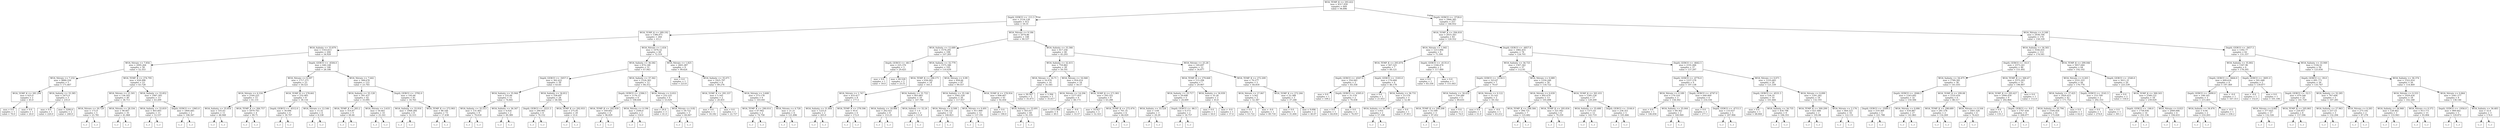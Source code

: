 digraph Tree {
node [shape=box] ;
0 [label="WOA_TEMP_K <= 293.422\nmse = 4317.939\nsamples = 669\nvalue = 94.896"] ;
1 [label="Depth_GEBCO <= -111.5\nmse = 2124.128\nsamples = 412\nvalue = 59.31"] ;
0 -> 1 [labeldistance=2.5, labelangle=45, headlabel="True"] ;
2 [label="WOA_TEMP_K <= 289.192\nmse = 1386.971\nsamples = 264\nvalue = 43.2"] ;
1 -> 2 ;
3 [label="WOA_Salinity <= 33.879\nmse = 1163.613\nsamples = 204\nvalue = 34.928"] ;
2 -> 3 ;
4 [label="WOA_Nitrate <= 7.856\nmse = 2095.264\nsamples = 58\nvalue = 52.353"] ;
3 -> 4 ;
5 [label="WOA_Nitrate <= 7.232\nmse = 9880.556\nsamples = 5\nvalue = 171.667"] ;
4 -> 5 ;
6 [label="WOA_TEMP_K <= 281.294\nmse = 625.0\nsamples = 2\nvalue = 45.0"] ;
5 -> 6 ;
7 [label="mse = 0.0\nsamples = 1\nvalue = 70.0"] ;
6 -> 7 ;
8 [label="mse = 0.0\nsamples = 1\nvalue = 20.0"] ;
6 -> 8 ;
9 [label="WOA_Salinity <= 33.385\nmse = 2475.0\nsamples = 3\nvalue = 235.0"] ;
5 -> 9 ;
10 [label="mse = 0.0\nsamples = 1\nvalue = 220.0"] ;
9 -> 10 ;
11 [label="mse = 3200.0\nsamples = 2\nvalue = 240.0"] ;
9 -> 11 ;
12 [label="WOA_TEMP_K <= 274.795\nmse = 428.998\nsamples = 53\nvalue = 43.728"] ;
4 -> 12 ;
13 [label="WOA_Nitrate <= 21.501\nmse = 136.502\nsamples = 40\nvalue = 38.711"] ;
12 -> 13 ;
14 [label="WOA_Nitrate <= 20.729\nmse = 172.9\nsamples = 5\nvalue = 23.781"] ;
13 -> 14 ;
15 [label="(...)"] ;
14 -> 15 ;
20 [label="(...)"] ;
14 -> 20 ;
23 [label="WOA_Nitrate <= 28.334\nmse = 90.007\nsamples = 35\nvalue = 41.068"] ;
13 -> 23 ;
24 [label="(...)"] ;
23 -> 24 ;
79 [label="(...)"] ;
23 -> 79 ;
82 [label="WOA_Salinity <= 33.852\nmse = 1087.305\nsamples = 13\nvalue = 63.209"] ;
12 -> 82 ;
83 [label="WOA_Salinity <= 33.819\nmse = 403.493\nsamples = 11\nvalue = 53.537"] ;
82 -> 83 ;
84 [label="(...)"] ;
83 -> 84 ;
99 [label="(...)"] ;
83 -> 99 ;
104 [label="Depth_GEBCO <= -1965.0\nmse = 1804.445\nsamples = 2\nvalue = 108.347"] ;
82 -> 104 ;
105 [label="(...)"] ;
104 -> 105 ;
106 [label="(...)"] ;
104 -> 106 ;
107 [label="Depth_GEBCO <= -4504.0\nmse = 640.148\nsamples = 146\nvalue = 28.186"] ;
3 -> 107 ;
108 [label="WOA_Nitrate <= 8.597\nmse = 1717.371\nsamples = 23\nvalue = 50.521"] ;
107 -> 108 ;
109 [label="WOA_Nitrate <= 6.334\nmse = 2160.225\nsamples = 15\nvalue = 61.131"] ;
108 -> 109 ;
110 [label="WOA_Salinity <= 35.854\nmse = 335.63\nsamples = 11\nvalue = 48.948"] ;
109 -> 110 ;
111 [label="(...)"] ;
110 -> 111 ;
128 [label="(...)"] ;
110 -> 128 ;
129 [label="WOA_TEMP_K <= 284.757\nmse = 5979.743\nsamples = 4\nvalue = 99.71"] ;
109 -> 129 ;
130 [label="(...)"] ;
129 -> 130 ;
131 [label="(...)"] ;
129 -> 131 ;
136 [label="WOA_TEMP_K <= 278.661\nmse = 232.905\nsamples = 8\nvalue = 30.116"] ;
108 -> 136 ;
137 [label="Depth_GEBCO <= -4512.0\nmse = 30.696\nsamples = 4\nvalue = 39.707"] ;
136 -> 137 ;
138 [label="(...)"] ;
137 -> 138 ;
143 [label="(...)"] ;
137 -> 143 ;
144 [label="WOA_Nitrate <= 12.546\nmse = 15.32\nsamples = 4\nvalue = 8.538"] ;
136 -> 144 ;
145 [label="(...)"] ;
144 -> 145 ;
150 [label="(...)"] ;
144 -> 150 ;
151 [label="WOA_Nitrate <= 7.642\nmse = 308.678\nsamples = 123\nvalue = 23.765"] ;
107 -> 151 ;
152 [label="WOA_Salinity <= 35.128\nmse = 391.437\nsamples = 42\nvalue = 33.095"] ;
151 -> 152 ;
153 [label="WOA_TEMP_K <= 283.2\nmse = 314.87\nsamples = 9\nvalue = 69.46"] ;
152 -> 153 ;
154 [label="(...)"] ;
153 -> 154 ;
163 [label="(...)"] ;
153 -> 163 ;
170 [label="WOA_Nitrate <= 3.633\nmse = 56.661\nsamples = 33\nvalue = 25.161"] ;
152 -> 170 ;
171 [label="(...)"] ;
170 -> 171 ;
198 [label="(...)"] ;
170 -> 198 ;
207 [label="Depth_GEBCO <= -3782.0\nmse = 192.66\nsamples = 81\nvalue = 18.765"] ;
151 -> 207 ;
208 [label="WOA_Salinity <= 33.916\nmse = 1068.284\nsamples = 8\nvalue = 32.515"] ;
207 -> 208 ;
209 [label="(...)"] ;
208 -> 209 ;
210 [label="(...)"] ;
208 -> 210 ;
223 [label="WOA_TEMP_K <= 272.903\nmse = 88.166\nsamples = 73\nvalue = 17.438"] ;
207 -> 223 ;
224 [label="(...)"] ;
223 -> 224 ;
229 [label="(...)"] ;
223 -> 229 ;
330 [label="WOA_Nitrate <= 1.654\nmse = 1076.52\nsamples = 60\nvalue = 72.519"] ;
2 -> 330 ;
331 [label="WOA_Salinity <= 36.582\nmse = 674.148\nsamples = 51\nvalue = 67.943"] ;
330 -> 331 ;
332 [label="Depth_GEBCO <= -5057.5\nmse = 362.422\nsamples = 39\nvalue = 63.65"] ;
331 -> 332 ;
333 [label="WOA_Salinity <= 35.944\nmse = 232.84\nsamples = 11\nvalue = 74.845"] ;
332 -> 333 ;
334 [label="WOA_Salinity <= 35.513\nmse = 131.465\nsamples = 9\nvalue = 79.618"] ;
333 -> 334 ;
335 [label="(...)"] ;
334 -> 335 ;
340 [label="(...)"] ;
334 -> 340 ;
345 [label="WOA_Salinity <= 36.347\nmse = 4.024\nsamples = 2\nvalue = 49.389"] ;
333 -> 345 ;
346 [label="(...)"] ;
345 -> 346 ;
347 [label="(...)"] ;
345 -> 347 ;
348 [label="WOA_Salinity <= 34.812\nmse = 338.697\nsamples = 28\nvalue = 58.585"] ;
332 -> 348 ;
349 [label="Depth_GEBCO <= -3221.5\nmse = 284.905\nsamples = 8\nvalue = 70.152"] ;
348 -> 349 ;
350 [label="(...)"] ;
349 -> 350 ;
351 [label="(...)"] ;
349 -> 351 ;
358 [label="WOA_TEMP_K <= 292.933\nmse = 275.95\nsamples = 20\nvalue = 53.4"] ;
348 -> 358 ;
359 [label="(...)"] ;
358 -> 359 ;
390 [label="(...)"] ;
358 -> 390 ;
397 [label="WOA_Salinity <= 37.362\nmse = 1524.365\nsamples = 12\nvalue = 84.312"] ;
331 -> 397 ;
398 [label="Depth_GEBCO <= -2384.5\nmse = 1176.12\nsamples = 6\nvalue = 108.644"] ;
397 -> 398 ;
399 [label="WOA_TEMP_K <= 292.939\nmse = 169.602\nsamples = 4\nvalue = 96.829"] ;
398 -> 399 ;
400 [label="(...)"] ;
399 -> 400 ;
401 [label="(...)"] ;
399 -> 401 ;
402 [label="WOA_Nitrate <= 0.196\nmse = 2500.0\nsamples = 2\nvalue = 150.0"] ;
398 -> 402 ;
403 [label="(...)"] ;
402 -> 403 ;
404 [label="(...)"] ;
402 -> 404 ;
405 [label="WOA_Nitrate <= 0.055\nmse = 232.225\nsamples = 6\nvalue = 53.029"] ;
397 -> 405 ;
406 [label="mse = 24.0\nsamples = 3\nvalue = 41.0"] ;
405 -> 406 ;
407 [label="WOA_Nitrate <= 0.82\nmse = 59.722\nsamples = 3\nvalue = 69.067"] ;
405 -> 407 ;
408 [label="(...)"] ;
407 -> 408 ;
409 [label="(...)"] ;
407 -> 409 ;
410 [label="WOA_Nitrate <= 1.825\nmse = 2601.087\nsamples = 9\nvalue = 99.624"] ;
330 -> 410 ;
411 [label="mse = 0.0\nsamples = 1\nvalue = 223.8"] ;
410 -> 411 ;
412 [label="WOA_Salinity <= 35.071\nmse = 1425.797\nsamples = 8\nvalue = 89.276"] ;
410 -> 412 ;
413 [label="WOA_TEMP_K <= 291.337\nmse = 5.165\nsamples = 2\nvalue = 20.455"] ;
412 -> 413 ;
414 [label="mse = 0.0\nsamples = 1\nvalue = 18.182"] ;
413 -> 414 ;
415 [label="mse = 0.0\nsamples = 1\nvalue = 22.727"] ;
413 -> 415 ;
416 [label="WOA_Nitrate <= 3.608\nmse = 573.178\nsamples = 6\nvalue = 103.041"] ;
412 -> 416 ;
417 [label="WOA_TEMP_K <= 290.014\nmse = 67.902\nsamples = 2\nvalue = 74.758"] ;
416 -> 417 ;
418 [label="(...)"] ;
417 -> 418 ;
419 [label="(...)"] ;
417 -> 419 ;
420 [label="WOA_Nitrate <= 4.728\nmse = 21.21\nsamples = 4\nvalue = 121.896"] ;
416 -> 420 ;
421 [label="(...)"] ;
420 -> 421 ;
422 [label="(...)"] ;
420 -> 422 ;
425 [label="WOA_Nitrate <= 9.186\nmse = 2074.86\nsamples = 148\nvalue = 90.537"] ;
1 -> 425 ;
426 [label="WOA_Salinity <= 12.689\nmse = 1576.291\nsamples = 108\nvalue = 107.283"] ;
425 -> 426 ;
427 [label="Depth_GEBCO <= -48.5\nmse = 225.376\nsamples = 3\nvalue = 29.425"] ;
426 -> 427 ;
428 [label="mse = 0.0\nsamples = 1\nvalue = 59.0"] ;
427 -> 428 ;
429 [label="mse = 60.528\nsamples = 2\nvalue = 23.51"] ;
427 -> 429 ;
430 [label="WOA_Salinity <= 32.779\nmse = 1375.346\nsamples = 105\nvalue = 110.439"] ;
426 -> 430 ;
431 [label="WOA_TEMP_K <= 290.171\nmse = 636.942\nsamples = 18\nvalue = 161.5"] ;
430 -> 431 ;
432 [label="WOA_Nitrate <= 1.747\nmse = 433.417\nsamples = 8\nvalue = 177.5"] ;
431 -> 432 ;
433 [label="WOA_Salinity <= 31.844\nmse = 1225.0\nsamples = 2\nvalue = 205.0"] ;
432 -> 433 ;
434 [label="(...)"] ;
433 -> 434 ;
435 [label="(...)"] ;
433 -> 435 ;
436 [label="WOA_TEMP_K <= 278.596\nmse = 93.6\nsamples = 6\nvalue = 172.0"] ;
432 -> 436 ;
437 [label="(...)"] ;
436 -> 437 ;
440 [label="(...)"] ;
436 -> 440 ;
443 [label="WOA_Salinity <= 31.722\nmse = 403.883\nsamples = 10\nvalue = 147.786"] ;
431 -> 443 ;
444 [label="WOA_Salinity <= 18.984\nmse = 262.021\nsamples = 8\nvalue = 153.25"] ;
443 -> 444 ;
445 [label="(...)"] ;
444 -> 445 ;
446 [label="(...)"] ;
444 -> 446 ;
459 [label="WOA_Salinity <= 32.24\nmse = 1.0\nsamples = 2\nvalue = 115.0"] ;
443 -> 459 ;
460 [label="(...)"] ;
459 -> 460 ;
461 [label="(...)"] ;
459 -> 461 ;
462 [label="WOA_Nitrate <= 0.99\nmse = 858.66\nsamples = 87\nvalue = 99.557"] ;
430 -> 462 ;
463 [label="WOA_Salinity <= 35.146\nmse = 1042.528\nsamples = 26\nvalue = 117.937"] ;
462 -> 463 ;
464 [label="WOA_Nitrate <= 0.508\nmse = 536.122\nsamples = 14\nvalue = 100.823"] ;
463 -> 464 ;
465 [label="(...)"] ;
464 -> 465 ;
478 [label="(...)"] ;
464 -> 478 ;
491 [label="WOA_Nitrate <= 0.491\nmse = 911.999\nsamples = 12\nvalue = 137.191"] ;
463 -> 491 ;
492 [label="(...)"] ;
491 -> 492 ;
501 [label="(...)"] ;
491 -> 501 ;
504 [label="WOA_TEMP_K <= 278.954\nmse = 606.667\nsamples = 61\nvalue = 92.456"] ;
462 -> 504 ;
505 [label="mse = 0.0\nsamples = 1\nvalue = 190.0"] ;
504 -> 505 ;
506 [label="WOA_Salinity <= 33.691\nmse = 503.017\nsamples = 60\nvalue = 91.335"] ;
504 -> 506 ;
507 [label="(...)"] ;
506 -> 507 ;
518 [label="(...)"] ;
506 -> 518 ;
599 [label="WOA_Salinity <= 33.366\nmse = 617.256\nsamples = 40\nvalue = 45.293"] ;
425 -> 599 ;
600 [label="WOA_Salinity <= 32.415\nmse = 759.862\nsamples = 28\nvalue = 50.101"] ;
599 -> 600 ;
601 [label="WOA_Nitrate <= 16.71\nmse = 16.976\nsamples = 10\nvalue = 35.545"] ;
600 -> 601 ;
602 [label="mse = 30.547\nsamples = 5\nvalue = 35.473"] ;
601 -> 602 ;
603 [label="mse = 3.394\nsamples = 5\nvalue = 35.617"] ;
601 -> 603 ;
604 [label="WOA_Nitrate <= 16.948\nmse = 954.014\nsamples = 18\nvalue = 56.57"] ;
600 -> 604 ;
605 [label="WOA_Nitrate <= 14.294\nmse = 1277.955\nsamples = 9\nvalue = 48.173"] ;
604 -> 605 ;
606 [label="mse = 1372.984\nsamples = 8\nvalue = 49.5"] ;
605 -> 606 ;
607 [label="mse = -0.0\nsamples = 1\nvalue = 33.57"] ;
605 -> 607 ;
608 [label="WOA_TEMP_K <= 271.901\nmse = 593.322\nsamples = 9\nvalue = 63.288"] ;
604 -> 608 ;
609 [label="mse = 10.927\nsamples = 3\nvalue = 52.323"] ;
608 -> 609 ;
610 [label="WOA_TEMP_K <= 272.474\nmse = 701.35\nsamples = 6\nvalue = 66.029"] ;
608 -> 610 ;
611 [label="(...)"] ;
610 -> 611 ;
612 [label="(...)"] ;
610 -> 612 ;
613 [label="WOA_Nitrate <= 25.28\nmse = 149.697\nsamples = 12\nvalue = 34.877"] ;
599 -> 613 ;
614 [label="WOA_TEMP_K <= 279.668\nmse = 115.294\nsamples = 7\nvalue = 29.907"] ;
613 -> 614 ;
615 [label="WOA_Salinity <= 33.717\nmse = 29.698\nsamples = 5\nvalue = 24.609"] ;
614 -> 615 ;
616 [label="WOA_Salinity <= 33.524\nmse = 3.69\nsamples = 3\nvalue = 29.29"] ;
615 -> 616 ;
617 [label="(...)"] ;
616 -> 617 ;
618 [label="(...)"] ;
616 -> 618 ;
619 [label="Depth_GEBCO <= -86.5\nmse = 0.573\nsamples = 2\nvalue = 18.757"] ;
615 -> 619 ;
620 [label="(...)"] ;
619 -> 620 ;
621 [label="(...)"] ;
619 -> 621 ;
622 [label="WOA_Salinity <= 34.939\nmse = 35.28\nsamples = 2\nvalue = 45.8"] ;
614 -> 622 ;
623 [label="mse = 0.0\nsamples = 1\nvalue = 50.0"] ;
622 -> 623 ;
624 [label="mse = -0.0\nsamples = 1\nvalue = 37.4"] ;
622 -> 624 ;
625 [label="WOA_TEMP_K <= 272.209\nmse = 70.277\nsamples = 5\nvalue = 44.818"] ;
613 -> 625 ;
626 [label="WOA_Nitrate <= 27.067\nmse = 3.562\nsamples = 2\nvalue = 52.387"] ;
625 -> 626 ;
627 [label="mse = 0.0\nsamples = 1\nvalue = 53.722"] ;
626 -> 627 ;
628 [label="mse = -0.0\nsamples = 1\nvalue = 49.718"] ;
626 -> 628 ;
629 [label="WOA_TEMP_K <= 272.266\nmse = 22.388\nsamples = 3\nvalue = 37.248"] ;
625 -> 629 ;
630 [label="mse = 0.0\nsamples = 1\nvalue = 31.604"] ;
629 -> 630 ;
631 [label="mse = 9.696\nsamples = 2\nvalue = 40.07"] ;
629 -> 631 ;
632 [label="Depth_GEBCO <= -3728.0\nmse = 2966.385\nsamples = 257\nvalue = 146.932"] ;
0 -> 632 [labeldistance=2.5, labelangle=-45, headlabel="False"] ;
633 [label="WOA_TEMP_K <= 294.818\nmse = 2033.343\nsamples = 83\nvalue = 120.552"] ;
632 -> 633 ;
634 [label="WOA_Nitrate <= 1.945\nmse = 1213.896\nsamples = 9\nvalue = 71.594"] ;
633 -> 634 ;
635 [label="WOA_TEMP_K <= 293.874\nmse = 567.525\nsamples = 7\nvalue = 60.121"] ;
634 -> 635 ;
636 [label="Depth_GEBCO <= -4507.0\nmse = 354.945\nsamples = 3\nvalue = 83.358"] ;
635 -> 636 ;
637 [label="mse = 0.0\nsamples = 1\nvalue = 109.2"] ;
636 -> 637 ;
638 [label="Depth_GEBCO <= -4305.0\nmse = 31.578\nsamples = 2\nvalue = 70.438"] ;
636 -> 638 ;
639 [label="mse = 0.0\nsamples = 1\nvalue = 64.818"] ;
638 -> 639 ;
640 [label="mse = 0.0\nsamples = 1\nvalue = 76.057"] ;
638 -> 640 ;
641 [label="Depth_GEBCO <= -5183.0\nmse = 176.684\nsamples = 4\nvalue = 46.178"] ;
635 -> 641 ;
642 [label="mse = 0.0\nsamples = 1\nvalue = 21.053"] ;
641 -> 642 ;
643 [label="WOA_Salinity <= 36.731\nmse = 23.576\nsamples = 3\nvalue = 52.46"] ;
641 -> 643 ;
644 [label="WOA_Salinity <= 36.199\nmse = 3.931\nsamples = 2\nvalue = 57.108"] ;
643 -> 644 ;
645 [label="(...)"] ;
644 -> 645 ;
646 [label="(...)"] ;
644 -> 646 ;
647 [label="mse = 0.0\nsamples = 1\nvalue = 47.811"] ;
643 -> 647 ;
648 [label="Depth_GEBCO <= -4135.0\nmse = 1166.474\nsamples = 2\nvalue = 117.489"] ;
634 -> 648 ;
649 [label="mse = 0.0\nsamples = 1\nvalue = 83.336"] ;
648 -> 649 ;
650 [label="mse = 0.0\nsamples = 1\nvalue = 151.643"] ;
648 -> 650 ;
651 [label="Depth_GEBCO <= -4857.0\nmse = 1882.455\nsamples = 74\nvalue = 124.701"] ;
633 -> 651 ;
652 [label="WOA_Salinity <= 34.725\nmse = 1307.342\nsamples = 37\nvalue = 112.93"] ;
651 -> 652 ;
653 [label="Depth_GEBCO <= -5150.5\nmse = 323.87\nsamples = 7\nvalue = 79.47"] ;
652 -> 653 ;
654 [label="WOA_Salinity <= 34.432\nmse = 159.289\nsamples = 5\nvalue = 89.635"] ;
653 -> 654 ;
655 [label="WOA_TEMP_K <= 298.208\nmse = 55.599\nsamples = 3\nvalue = 97.452"] ;
654 -> 655 ;
656 [label="(...)"] ;
655 -> 656 ;
657 [label="(...)"] ;
655 -> 657 ;
660 [label="mse = 0.0\nsamples = 2\nvalue = 74.0"] ;
654 -> 660 ;
661 [label="WOA_Nitrate <= 0.122\nmse = 33.143\nsamples = 2\nvalue = 59.142"] ;
653 -> 661 ;
662 [label="mse = 0.0\nsamples = 1\nvalue = 51.0"] ;
661 -> 662 ;
663 [label="mse = -0.0\nsamples = 1\nvalue = 63.212"] ;
661 -> 663 ;
664 [label="WOA_Nitrate <= 0.089\nmse = 1250.248\nsamples = 30\nvalue = 118.722"] ;
652 -> 664 ;
665 [label="WOA_Nitrate <= 0.039\nmse = 892.679\nsamples = 13\nvalue = 105.498"] ;
664 -> 665 ;
666 [label="WOA_TEMP_K <= 298.584\nmse = 394.731\nsamples = 7\nvalue = 125.682"] ;
665 -> 666 ;
667 [label="(...)"] ;
666 -> 667 ;
672 [label="(...)"] ;
666 -> 672 ;
679 [label="WOA_TEMP_K <= 295.834\nmse = 321.942\nsamples = 6\nvalue = 79.259"] ;
665 -> 679 ;
680 [label="(...)"] ;
679 -> 680 ;
681 [label="(...)"] ;
679 -> 681 ;
690 [label="WOA_TEMP_K <= 301.031\nmse = 1285.158\nsamples = 17\nvalue = 129.209"] ;
664 -> 690 ;
691 [label="WOA_Salinity <= 35.688\nmse = 1371.03\nsamples = 12\nvalue = 143.719"] ;
690 -> 691 ;
692 [label="(...)"] ;
691 -> 692 ;
705 [label="(...)"] ;
691 -> 705 ;
714 [label="Depth_GEBCO <= -5144.0\nmse = 236.351\nsamples = 5\nvalue = 105.466"] ;
690 -> 714 ;
715 [label="(...)"] ;
714 -> 715 ;
720 [label="(...)"] ;
714 -> 720 ;
723 [label="Depth_GEBCO <= -4662.5\nmse = 2191.006\nsamples = 37\nvalue = 137.297"] ;
651 -> 723 ;
724 [label="Depth_GEBCO <= -4776.0\nmse = 1237.578\nsamples = 9\nvalue = 197.138"] ;
723 -> 724 ;
725 [label="WOA_Nitrate <= 0.189\nmse = 170.316\nsamples = 3\nvalue = 158.302"] ;
724 -> 725 ;
726 [label="mse = 0.0\nsamples = 1\nvalue = 146.656"] ;
725 -> 726 ;
727 [label="WOA_Salinity <= 35.044\nmse = 69.362\nsamples = 2\nvalue = 169.949"] ;
725 -> 727 ;
728 [label="(...)"] ;
727 -> 728 ;
729 [label="(...)"] ;
727 -> 729 ;
730 [label="Depth_GEBCO <= -4747.0\nmse = 640.069\nsamples = 6\nvalue = 216.556"] ;
724 -> 730 ;
731 [label="mse = 0.0\nsamples = 1\nvalue = 277.1"] ;
730 -> 731 ;
732 [label="Depth_GEBCO <= -4715.5\nmse = 133.037\nsamples = 5\nvalue = 207.906"] ;
730 -> 732 ;
733 [label="(...)"] ;
732 -> 733 ;
738 [label="(...)"] ;
732 -> 738 ;
739 [label="WOA_Nitrate <= 0.071\nmse = 1235.683\nsamples = 28\nvalue = 121.339"] ;
723 -> 739 ;
740 [label="Depth_GEBCO <= -4531.5\nmse = 534.35\nsamples = 10\nvalue = 101.666"] ;
739 -> 740 ;
741 [label="mse = 0.0\nsamples = 1\nvalue = 68.844"] ;
740 -> 741 ;
742 [label="WOA_Salinity <= 34.735\nmse = 434.798\nsamples = 9\nvalue = 106.355"] ;
740 -> 742 ;
743 [label="(...)"] ;
742 -> 743 ;
744 [label="(...)"] ;
742 -> 744 ;
759 [label="WOA_Nitrate <= 0.099\nmse = 1291.282\nsamples = 18\nvalue = 132.193"] ;
739 -> 759 ;
760 [label="WOA_TEMP_K <= 300.299\nmse = 621.006\nsamples = 2\nvalue = 195.08"] ;
759 -> 760 ;
761 [label="(...)"] ;
760 -> 761 ;
762 [label="(...)"] ;
760 -> 762 ;
763 [label="WOA_Nitrate <= 2.176\nmse = 664.523\nsamples = 16\nvalue = 122.131"] ;
759 -> 763 ;
764 [label="(...)"] ;
763 -> 764 ;
791 [label="(...)"] ;
763 -> 791 ;
794 [label="WOA_Nitrate <= 0.248\nmse = 2938.794\nsamples = 174\nvalue = 158.339"] ;
632 -> 794 ;
795 [label="WOA_Salinity <= 34.583\nmse = 3166.435\nsamples = 112\nvalue = 174.541"] ;
794 -> 795 ;
796 [label="Depth_GEBCO <= -16.0\nmse = 2373.241\nsamples = 48\nvalue = 151.492"] ;
795 -> 796 ;
797 [label="WOA_Salinity <= 34.475\nmse = 1789.581\nsamples = 38\nvalue = 141.035"] ;
796 -> 797 ;
798 [label="Depth_GEBCO <= -2046.5\nmse = 1243.092\nsamples = 32\nvalue = 150.584"] ;
797 -> 798 ;
799 [label="Depth_GEBCO <= -3589.5\nmse = 519.369\nsamples = 5\nvalue = 221.788"] ;
798 -> 799 ;
800 [label="(...)"] ;
799 -> 800 ;
803 [label="(...)"] ;
799 -> 803 ;
808 [label="WOA_Nitrate <= 0.086\nmse = 634.887\nsamples = 27\nvalue = 141.865"] ;
798 -> 808 ;
809 [label="(...)"] ;
808 -> 809 ;
814 [label="(...)"] ;
808 -> 814 ;
849 [label="WOA_TEMP_K <= 299.08\nmse = 1535.616\nsamples = 6\nvalue = 88.517"] ;
797 -> 849 ;
850 [label="WOA_TEMP_K <= 298.689\nmse = 281.578\nsamples = 2\nvalue = 116.269"] ;
849 -> 850 ;
851 [label="(...)"] ;
850 -> 851 ;
852 [label="(...)"] ;
850 -> 852 ;
853 [label="WOA_Nitrate <= 0.164\nmse = 1601.526\nsamples = 4\nvalue = 76.623"] ;
849 -> 853 ;
854 [label="(...)"] ;
853 -> 854 ;
855 [label="(...)"] ;
853 -> 855 ;
856 [label="WOA_TEMP_K <= 300.47\nmse = 2375.203\nsamples = 10\nvalue = 196.807"] ;
796 -> 856 ;
857 [label="WOA_TEMP_K <= 295.427\nmse = 1994.439\nsamples = 9\nvalue = 202.864"] ;
856 -> 857 ;
858 [label="mse = 0.0\nsamples = 1\nvalue = 135.1"] ;
857 -> 858 ;
859 [label="Depth_GEBCO <= -9.0\nmse = 1767.456\nsamples = 8\nvalue = 208.077"] ;
857 -> 859 ;
860 [label="(...)"] ;
859 -> 860 ;
865 [label="(...)"] ;
859 -> 865 ;
868 [label="mse = 0.0\nsamples = 1\nvalue = 112.0"] ;
856 -> 868 ;
869 [label="WOA_TEMP_K <= 299.046\nmse = 3057.644\nsamples = 64\nvalue = 192.102"] ;
795 -> 869 ;
870 [label="WOA_Nitrate <= 0.203\nmse = 2331.555\nsamples = 44\nvalue = 176.776"] ;
869 -> 870 ;
871 [label="WOA_Salinity <= 37.425\nmse = 1820.415\nsamples = 42\nvalue = 171.752"] ;
870 -> 871 ;
872 [label="WOA_Salinity <= 35.794\nmse = 1504.456\nsamples = 41\nvalue = 175.028"] ;
871 -> 872 ;
873 [label="(...)"] ;
872 -> 873 ;
888 [label="(...)"] ;
872 -> 888 ;
925 [label="mse = 0.0\nsamples = 1\nvalue = 62.0"] ;
871 -> 925 ;
926 [label="Depth_GEBCO <= -3141.5\nmse = 153.709\nsamples = 2\nvalue = 292.333"] ;
870 -> 926 ;
927 [label="mse = 0.0\nsamples = 1\nvalue = 274.8"] ;
926 -> 927 ;
928 [label="mse = 0.0\nsamples = 1\nvalue = 301.1"] ;
926 -> 928 ;
929 [label="Depth_GEBCO <= -2540.0\nmse = 3011.31\nsamples = 20\nvalue = 225.539"] ;
869 -> 929 ;
930 [label="mse = 0.0\nsamples = 2\nvalue = 150.0"] ;
929 -> 930 ;
931 [label="WOA_TEMP_K <= 300.503\nmse = 2348.122\nsamples = 18\nvalue = 239.029"] ;
929 -> 931 ;
932 [label="Depth_GEBCO <= -146.0\nmse = 1758.936\nsamples = 14\nvalue = 251.136"] ;
931 -> 932 ;
933 [label="(...)"] ;
932 -> 933 ;
936 [label="(...)"] ;
932 -> 936 ;
947 [label="WOA_Nitrate <= 0.023\nmse = 2000.006\nsamples = 4\nvalue = 194.633"] ;
931 -> 947 ;
948 [label="(...)"] ;
947 -> 948 ;
949 [label="(...)"] ;
947 -> 949 ;
950 [label="Depth_GEBCO <= -3657.5\nmse = 1392.77\nsamples = 62\nvalue = 131.337"] ;
794 -> 950 ;
951 [label="WOA_Salinity <= 35.802\nmse = 1307.96\nsamples = 6\nvalue = 178.205"] ;
950 -> 951 ;
952 [label="Depth_GEBCO <= -3664.0\nmse = 609.616\nsamples = 4\nvalue = 197.369"] ;
951 -> 952 ;
953 [label="Depth_GEBCO <= -3690.0\nmse = 108.165\nsamples = 3\nvalue = 215.403"] ;
952 -> 953 ;
954 [label="WOA_Salinity <= 34.476\nmse = 0.04\nsamples = 2\nvalue = 210.203"] ;
953 -> 954 ;
955 [label="(...)"] ;
954 -> 955 ;
956 [label="(...)"] ;
954 -> 956 ;
957 [label="mse = -0.0\nsamples = 1\nvalue = 236.2"] ;
953 -> 957 ;
958 [label="mse = -0.0\nsamples = 1\nvalue = 167.313"] ;
952 -> 958 ;
959 [label="Depth_GEBCO <= -3691.0\nmse = 501.048\nsamples = 2\nvalue = 139.877"] ;
951 -> 959 ;
960 [label="mse = -0.0\nsamples = 1\nvalue = 152.8"] ;
959 -> 960 ;
961 [label="mse = 0.0\nsamples = 1\nvalue = 101.106"] ;
959 -> 961 ;
962 [label="WOA_Salinity <= 33.949\nmse = 1104.52\nsamples = 56\nvalue = 125.656"] ;
950 -> 962 ;
963 [label="Depth_GEBCO <= -39.0\nmse = 691.771\nsamples = 30\nvalue = 135.767"] ;
962 -> 963 ;
964 [label="Depth_GEBCO <= -52.5\nmse = 470.546\nsamples = 25\nvalue = 141.729"] ;
963 -> 964 ;
965 [label="WOA_Nitrate <= 0.841\nmse = 377.825\nsamples = 17\nvalue = 132.326"] ;
964 -> 965 ;
966 [label="(...)"] ;
965 -> 966 ;
987 [label="(...)"] ;
965 -> 987 ;
994 [label="WOA_TEMP_K <= 295.865\nmse = 226.057\nsamples = 8\nvalue = 157.596"] ;
964 -> 994 ;
995 [label="(...)"] ;
994 -> 995 ;
996 [label="(...)"] ;
994 -> 996 ;
1001 [label="WOA_Salinity <= 32.285\nmse = 767.694\nsamples = 5\nvalue = 107.285"] ;
963 -> 1001 ;
1002 [label="WOA_Salinity <= 27.963\nmse = 257.53\nsamples = 3\nvalue = 132.294"] ;
1001 -> 1002 ;
1003 [label="(...)"] ;
1002 -> 1003 ;
1006 [label="(...)"] ;
1002 -> 1006 ;
1007 [label="WOA_Nitrate <= 0.283\nmse = 275.192\nsamples = 2\nvalue = 87.278"] ;
1001 -> 1007 ;
1008 [label="(...)"] ;
1007 -> 1008 ;
1009 [label="(...)"] ;
1007 -> 1009 ;
1010 [label="WOA_Salinity <= 36.374\nmse = 1322.914\nsamples = 26\nvalue = 114.469"] ;
962 -> 1010 ;
1011 [label="WOA_Nitrate <= 0.333\nmse = 1029.434\nsamples = 18\nvalue = 102.248"] ;
1010 -> 1011 ;
1012 [label="WOA_Salinity <= 34.968\nmse = 128.462\nsamples = 3\nvalue = 133.943"] ;
1011 -> 1012 ;
1013 [label="(...)"] ;
1012 -> 1013 ;
1016 [label="(...)"] ;
1012 -> 1016 ;
1017 [label="WOA_Nitrate <= 0.372\nmse = 913.771\nsamples = 15\nvalue = 93.004"] ;
1011 -> 1017 ;
1018 [label="(...)"] ;
1017 -> 1018 ;
1019 [label="(...)"] ;
1017 -> 1019 ;
1044 [label="WOA_Nitrate <= 0.864\nmse = 1041.577\nsamples = 8\nvalue = 138.146"] ;
1010 -> 1044 ;
1045 [label="Depth_GEBCO <= -1956.0\nmse = 909.442\nsamples = 5\nvalue = 129.872"] ;
1044 -> 1045 ;
1046 [label="(...)"] ;
1045 -> 1046 ;
1047 [label="(...)"] ;
1045 -> 1047 ;
1050 [label="WOA_Salinity <= 36.483\nmse = 32.0\nsamples = 3\nvalue = 174.0"] ;
1044 -> 1050 ;
1051 [label="(...)"] ;
1050 -> 1051 ;
1052 [label="(...)"] ;
1050 -> 1052 ;
}
